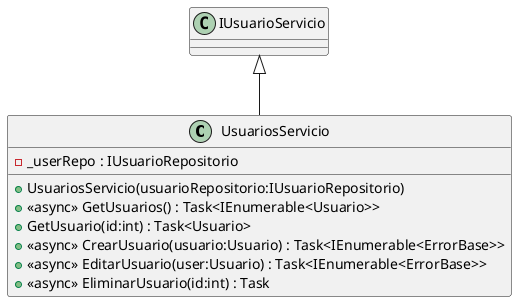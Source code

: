 @startuml
class UsuariosServicio {
    - _userRepo : IUsuarioRepositorio
    + UsuariosServicio(usuarioRepositorio:IUsuarioRepositorio)
    + <<async>> GetUsuarios() : Task<IEnumerable<Usuario>>
    + GetUsuario(id:int) : Task<Usuario>
    + <<async>> CrearUsuario(usuario:Usuario) : Task<IEnumerable<ErrorBase>>
    + <<async>> EditarUsuario(user:Usuario) : Task<IEnumerable<ErrorBase>>
    + <<async>> EliminarUsuario(id:int) : Task
}
IUsuarioServicio <|-- UsuariosServicio
@enduml
